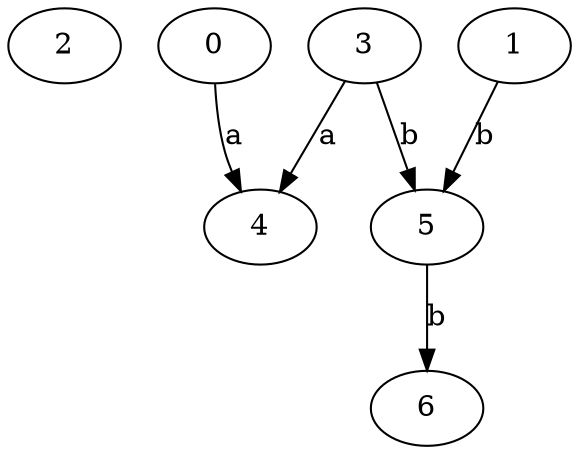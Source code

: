 strict digraph  {
2;
3;
4;
5;
0;
1;
6;
3 -> 4  [label=a];
3 -> 5  [label=b];
5 -> 6  [label=b];
0 -> 4  [label=a];
1 -> 5  [label=b];
}

